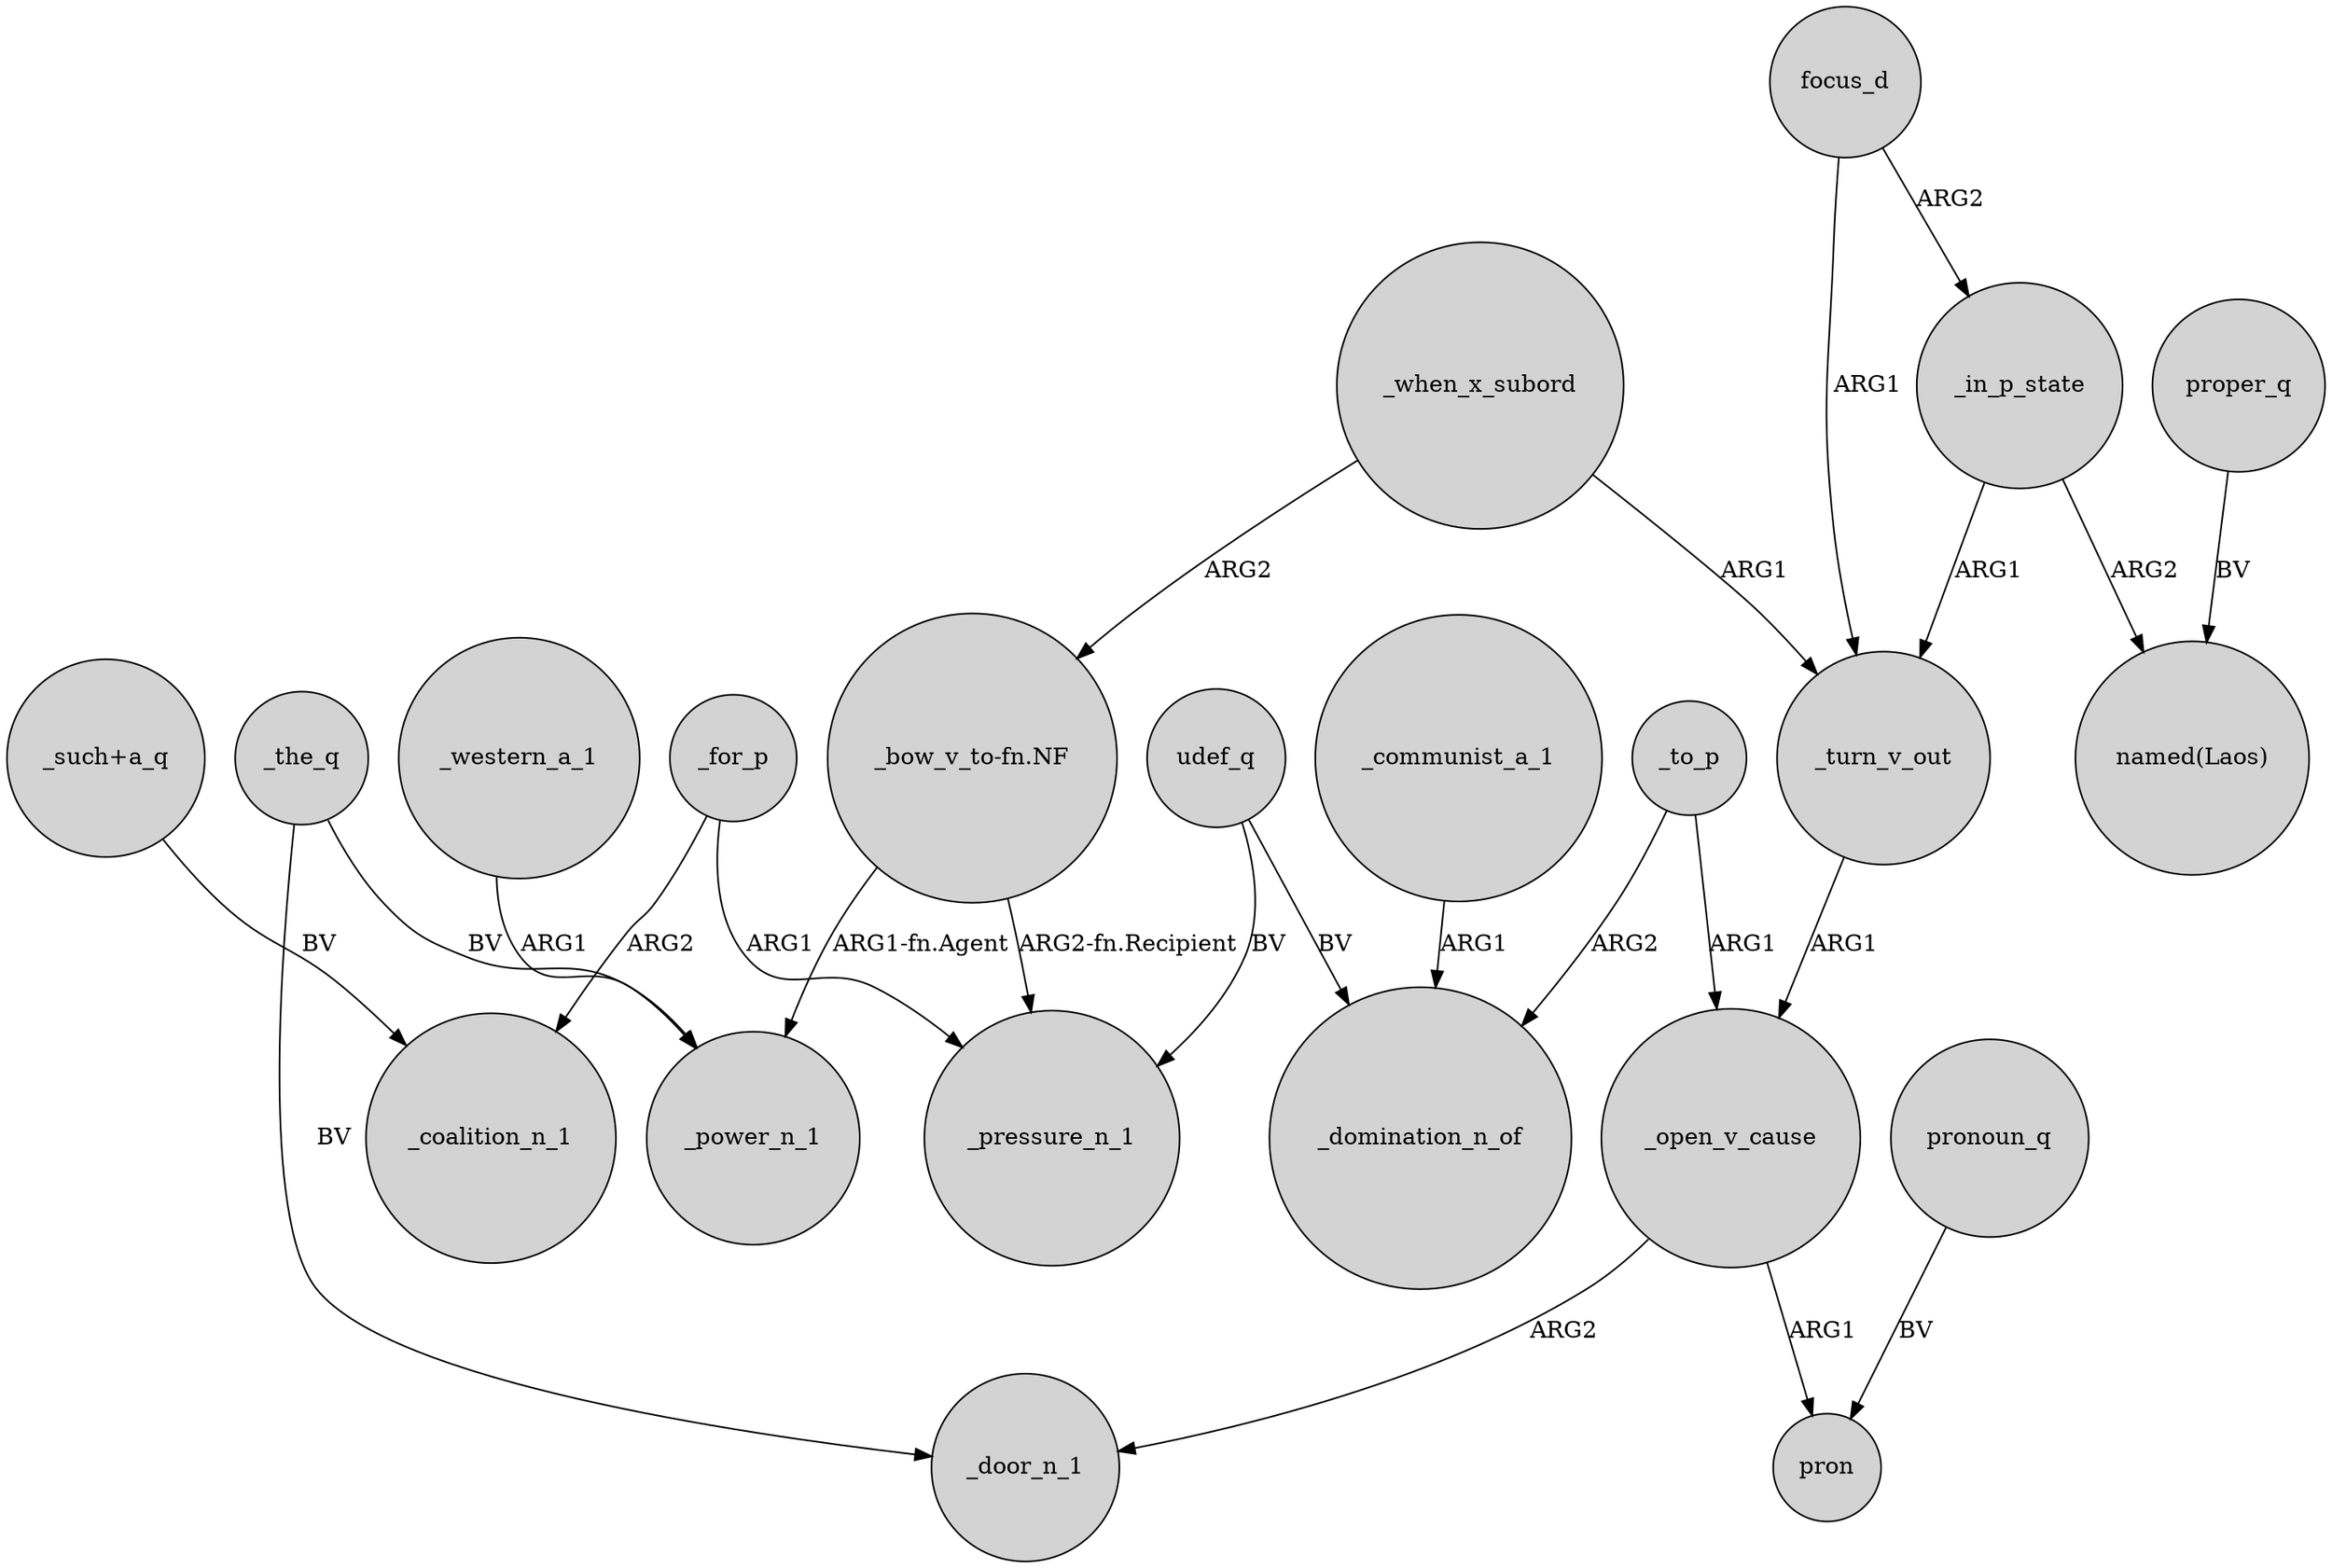 digraph {
	node [shape=circle style=filled]
	udef_q -> _pressure_n_1 [label=BV]
	_for_p -> _pressure_n_1 [label=ARG1]
	_when_x_subord -> "_bow_v_to-fn.NF" [label=ARG2]
	_the_q -> _power_n_1 [label=BV]
	udef_q -> _domination_n_of [label=BV]
	"_bow_v_to-fn.NF" -> _power_n_1 [label="ARG1-fn.Agent"]
	"_such+a_q" -> _coalition_n_1 [label=BV]
	_open_v_cause -> _door_n_1 [label=ARG2]
	_open_v_cause -> pron [label=ARG1]
	focus_d -> _in_p_state [label=ARG2]
	_to_p -> _domination_n_of [label=ARG2]
	"_bow_v_to-fn.NF" -> _pressure_n_1 [label="ARG2-fn.Recipient"]
	_in_p_state -> _turn_v_out [label=ARG1]
	_for_p -> _coalition_n_1 [label=ARG2]
	_the_q -> _door_n_1 [label=BV]
	pronoun_q -> pron [label=BV]
	_when_x_subord -> _turn_v_out [label=ARG1]
	_in_p_state -> "named(Laos)" [label=ARG2]
	_turn_v_out -> _open_v_cause [label=ARG1]
	focus_d -> _turn_v_out [label=ARG1]
	proper_q -> "named(Laos)" [label=BV]
	_western_a_1 -> _power_n_1 [label=ARG1]
	_communist_a_1 -> _domination_n_of [label=ARG1]
	_to_p -> _open_v_cause [label=ARG1]
}
